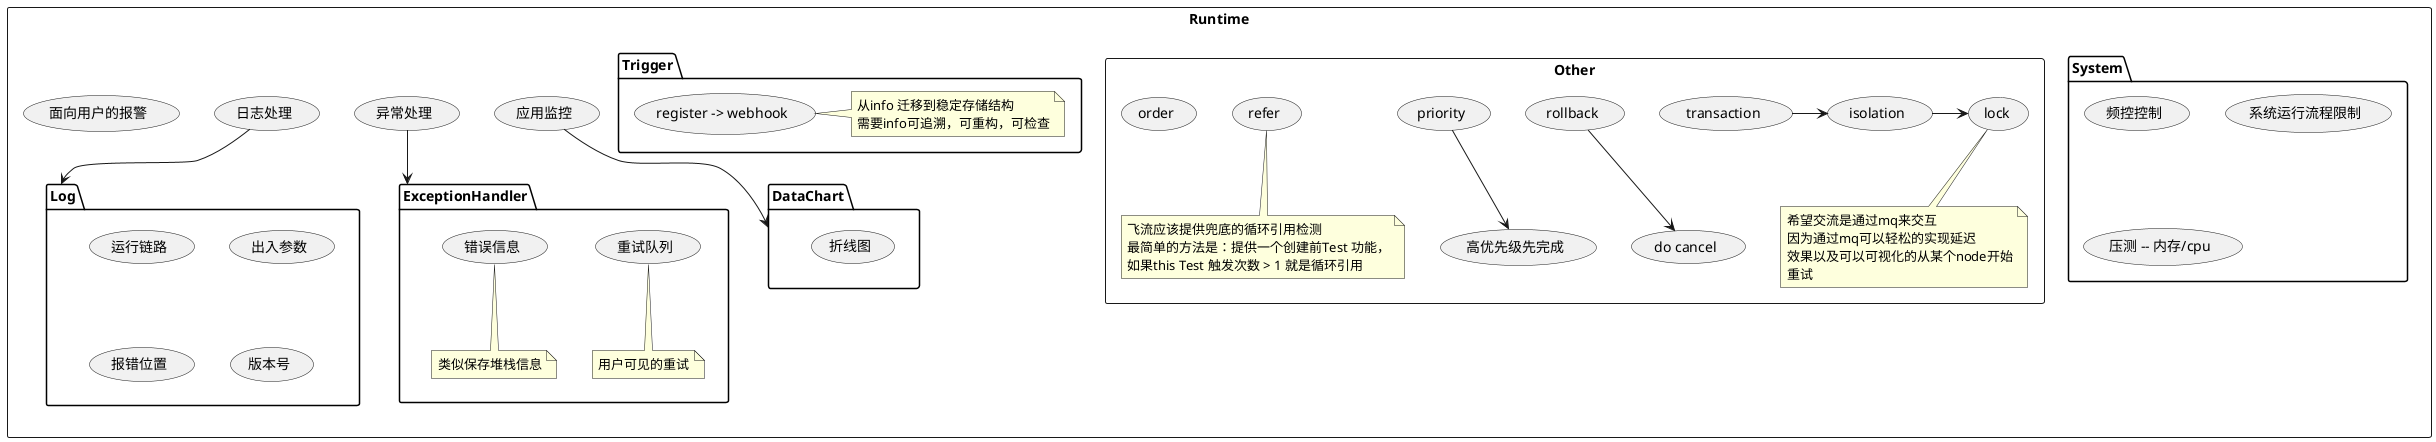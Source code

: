 @startuml


    rectangle Runtime {
         usecase (应用监控) as appMonitor
         usecase (异常处理) as exceptionHandler
         usecase (日志处理) as log
         usecase (面向用户的报警) as alarm /'尝试抽象出来，不一定是这个domain里'/

         package DataChart {
            usecase (折线图) as lineChart
'           todo more chart
         }
         appMonitor --> DataChart

         package ExceptionHandler {
            usecase (重试队列) as retryQueue
            usecase (错误信息) as errorMessage

            note bottom of retryQueue: 用户可见的重试
            note bottom of errorMessage: 类似保存堆栈信息
         }
         exceptionHandler --> ExceptionHandler

         package Log {
            (运行链路)
            (出入参数)
            (报错位置)
            (版本号)
         }
         log --> Log
'         note right of Log: 快照

         package System {
            (频控控制)
            (系统运行流程限制)
            (压测 -- 内存/cpu)

         }

         /'是否支持顺序/事务/回滚'/
         rectangle Other {

            (transaction) -> (isolation)
            (isolation) -> (lock)

            note bottom of lock
                希望交流是通过mq来交互
                因为通过mq可以轻松的实现延迟
                效果以及可以可视化的从某个node开始
                重试
            end note

            (rollback) -down-> (do cancel)
            (priority) -down-> (高优先级先完成) /'使用rocketmq 的消息优先级实现 todo'/
            (refer)
            (order) /'使用rocketmq 顺序消息？'/

            note bottom of refer
                飞流应该提供兜底的循环引用检测
                最简单的方法是：提供一个创建前Test 功能，
                如果this Test 触发次数 > 1 就是循环引用
            end note
         }

         package Trigger {
           (register -> webhook) as info
           note right of info
                从info 迁移到稳定存储结构
                需要info可追溯，可重构，可检查
           end note
         }
    }

'note top of Runtime
'    三方/1方应用接口是否能够用到引擎的接口，以实现一些列增强功能，如lock/isolution i
'end note

newpage

note "前端侧" as front

package Front {
    package CustomComponent {
        (version)
        (国际化)
        (dsl)
    }
    (自动生成配置) -> CustomComponent
    (白名单)
}


newpage

package FlowLifecycle {

    (plugin)

    note bottom of plugin
        能否通过类似插件的方式管理起生命周期，比如rpc plugin专门调用外部应用
        spi接口， 一些plugin专门用来管理serviceMesh等等,一部分专门管理
        db flow 状态等等
    end note

    (beforeCreate) ->  (creating)
     (creating) -> (afterCreate)

    (afterCreate) -down-> (beforeDelete)
    (beforeDelete) -left-> (deleting)
    (deleting) -left-> (afterDelete)

   (afterDelete) -down-> (beforeActive)
   (beforeActive) -> (active)
    (active) -> (afterActive)

    (afterActive) -down-> (beforeTriggerFlow)
   (beforeTriggerFlow) -left-> (triggerFlow)

rectangle for {
    (triggerFlow) -down-> (beforeTriggerNode)
    (beforeTriggerNode) -> (triggerNode)
    (triggerNode) -> (afterTriggerNode)
}
     (afterTriggerNode) -down-> (afterTriggerFlow)

}


note right of FlowLifecycle
    可以在Test进行长耗时操作，如果是一方应用应该提供Test方法
    不提供的情况下会调用do，prepare使用同步的
    对于trigger的情况需要提供Mock方法，方法不提供的情况
    下，使用占位符发送event到MQ（eventBus）中

    即Test方法包括了 一次 创建 & 激活 & 一次触发 & 关闭激活
    创建只是将状态进行更改，改为激活 & 用户可见
    与老引擎完全解偶

   (同时支持用户手动触发工作流)
end note

@enduml